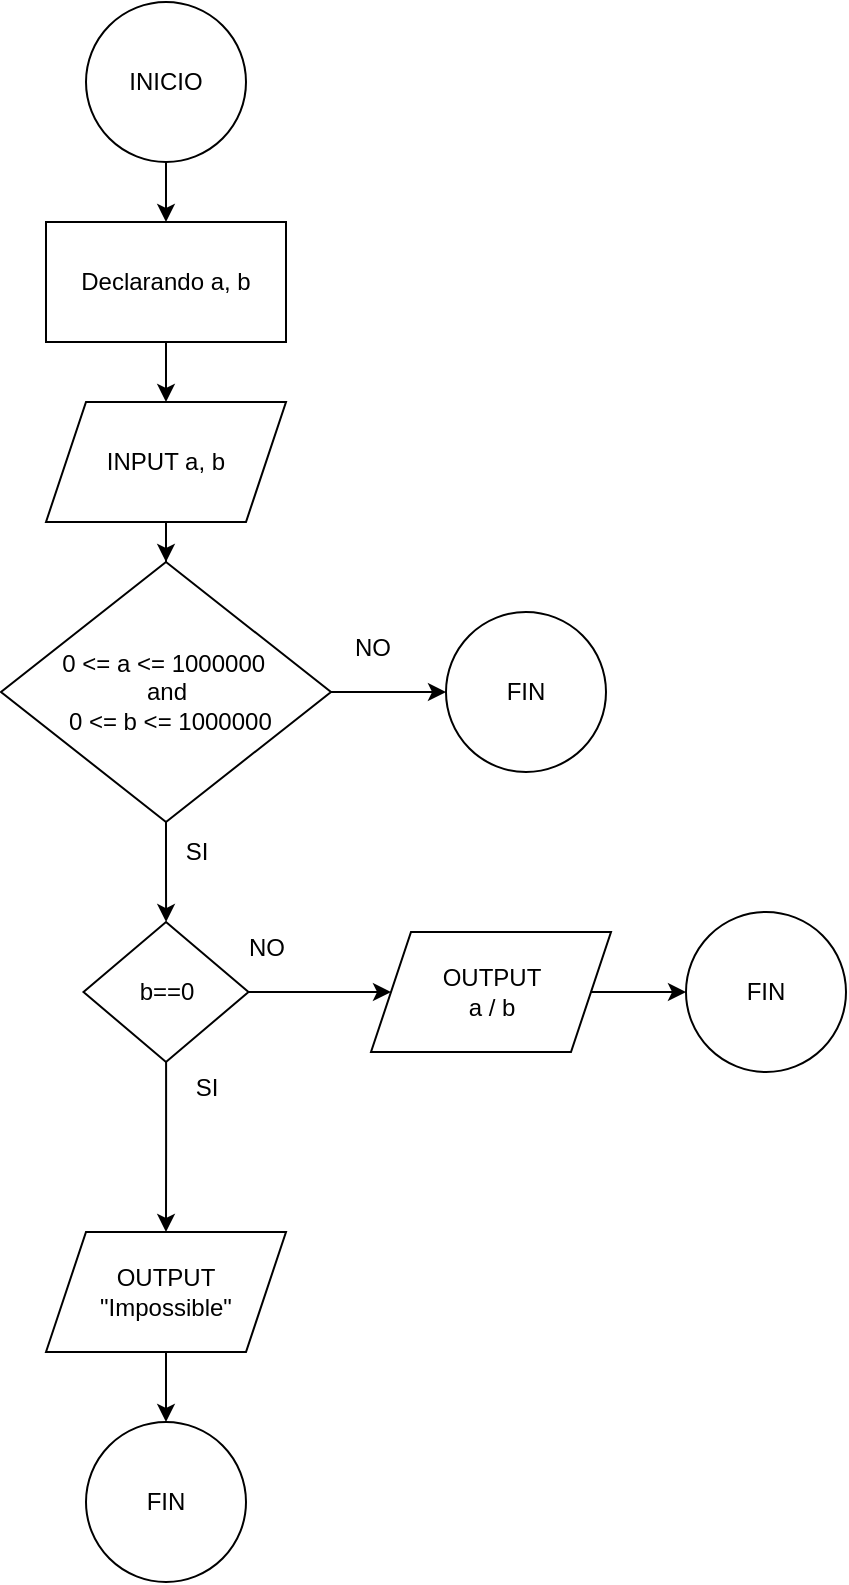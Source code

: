 <mxfile version="24.3.1" type="google">
  <diagram name="Página-1" id="WSUYWNs2lKOOS0F4oE7D">
    <mxGraphModel grid="1" page="1" gridSize="10" guides="1" tooltips="1" connect="1" arrows="1" fold="1" pageScale="1" pageWidth="827" pageHeight="1169" math="0" shadow="0">
      <root>
        <mxCell id="0" />
        <mxCell id="1" parent="0" />
        <mxCell id="WEaEPZ9T0ADmgaI839UJ-5" value="" style="edgeStyle=orthogonalEdgeStyle;rounded=0;orthogonalLoop=1;jettySize=auto;html=1;" edge="1" parent="1" source="WEaEPZ9T0ADmgaI839UJ-1" target="WEaEPZ9T0ADmgaI839UJ-4">
          <mxGeometry relative="1" as="geometry" />
        </mxCell>
        <mxCell id="WEaEPZ9T0ADmgaI839UJ-1" value="INICIO" style="ellipse;whiteSpace=wrap;html=1;" vertex="1" parent="1">
          <mxGeometry x="240" y="40" width="80" height="80" as="geometry" />
        </mxCell>
        <mxCell id="WEaEPZ9T0ADmgaI839UJ-7" value="" style="edgeStyle=orthogonalEdgeStyle;rounded=0;orthogonalLoop=1;jettySize=auto;html=1;" edge="1" parent="1" source="WEaEPZ9T0ADmgaI839UJ-4" target="WEaEPZ9T0ADmgaI839UJ-6">
          <mxGeometry relative="1" as="geometry" />
        </mxCell>
        <mxCell id="WEaEPZ9T0ADmgaI839UJ-4" value="Declarando a, b" style="whiteSpace=wrap;html=1;" vertex="1" parent="1">
          <mxGeometry x="220" y="150" width="120" height="60" as="geometry" />
        </mxCell>
        <mxCell id="WEaEPZ9T0ADmgaI839UJ-9" value="" style="edgeStyle=orthogonalEdgeStyle;rounded=0;orthogonalLoop=1;jettySize=auto;html=1;" edge="1" parent="1" source="WEaEPZ9T0ADmgaI839UJ-6" target="WEaEPZ9T0ADmgaI839UJ-8">
          <mxGeometry relative="1" as="geometry" />
        </mxCell>
        <mxCell id="WEaEPZ9T0ADmgaI839UJ-6" value="INPUT a, b" style="shape=parallelogram;perimeter=parallelogramPerimeter;whiteSpace=wrap;html=1;fixedSize=1;" vertex="1" parent="1">
          <mxGeometry x="220" y="240" width="120" height="60" as="geometry" />
        </mxCell>
        <mxCell id="WEaEPZ9T0ADmgaI839UJ-13" value="" style="edgeStyle=orthogonalEdgeStyle;rounded=0;orthogonalLoop=1;jettySize=auto;html=1;" edge="1" parent="1" source="WEaEPZ9T0ADmgaI839UJ-8" target="WEaEPZ9T0ADmgaI839UJ-12">
          <mxGeometry relative="1" as="geometry" />
        </mxCell>
        <mxCell id="WEaEPZ9T0ADmgaI839UJ-18" value="" style="edgeStyle=orthogonalEdgeStyle;rounded=0;orthogonalLoop=1;jettySize=auto;html=1;" edge="1" parent="1" source="WEaEPZ9T0ADmgaI839UJ-8" target="WEaEPZ9T0ADmgaI839UJ-17">
          <mxGeometry relative="1" as="geometry" />
        </mxCell>
        <mxCell id="WEaEPZ9T0ADmgaI839UJ-8" value="0 &amp;lt;= a &amp;lt;= 1000000&amp;nbsp;&lt;div&gt;and&lt;div&gt;&amp;nbsp;0 &amp;lt;= b &amp;lt;= 1000000&lt;/div&gt;&lt;/div&gt;" style="rhombus;whiteSpace=wrap;html=1;" vertex="1" parent="1">
          <mxGeometry x="197.5" y="320" width="165" height="130" as="geometry" />
        </mxCell>
        <mxCell id="WEaEPZ9T0ADmgaI839UJ-12" value="FIN" style="ellipse;whiteSpace=wrap;html=1;" vertex="1" parent="1">
          <mxGeometry x="420" y="345" width="80" height="80" as="geometry" />
        </mxCell>
        <mxCell id="WEaEPZ9T0ADmgaI839UJ-15" value="NO" style="text;html=1;align=center;verticalAlign=middle;resizable=0;points=[];autosize=1;strokeColor=none;fillColor=none;" vertex="1" parent="1">
          <mxGeometry x="362.5" y="348" width="40" height="30" as="geometry" />
        </mxCell>
        <mxCell id="WEaEPZ9T0ADmgaI839UJ-16" value="SI" style="text;html=1;align=center;verticalAlign=middle;resizable=0;points=[];autosize=1;strokeColor=none;fillColor=none;" vertex="1" parent="1">
          <mxGeometry x="280" y="450" width="30" height="30" as="geometry" />
        </mxCell>
        <mxCell id="WEaEPZ9T0ADmgaI839UJ-22" value="" style="edgeStyle=orthogonalEdgeStyle;rounded=0;orthogonalLoop=1;jettySize=auto;html=1;" edge="1" parent="1" source="WEaEPZ9T0ADmgaI839UJ-17" target="WEaEPZ9T0ADmgaI839UJ-21">
          <mxGeometry relative="1" as="geometry" />
        </mxCell>
        <mxCell id="WEaEPZ9T0ADmgaI839UJ-24" value="" style="edgeStyle=orthogonalEdgeStyle;rounded=0;orthogonalLoop=1;jettySize=auto;html=1;" edge="1" parent="1" source="WEaEPZ9T0ADmgaI839UJ-17" target="WEaEPZ9T0ADmgaI839UJ-23">
          <mxGeometry relative="1" as="geometry" />
        </mxCell>
        <mxCell id="WEaEPZ9T0ADmgaI839UJ-17" value="b==0" style="rhombus;whiteSpace=wrap;html=1;" vertex="1" parent="1">
          <mxGeometry x="238.75" y="500" width="82.5" height="70" as="geometry" />
        </mxCell>
        <mxCell id="WEaEPZ9T0ADmgaI839UJ-19" value="NO" style="text;html=1;align=center;verticalAlign=middle;resizable=0;points=[];autosize=1;strokeColor=none;fillColor=none;" vertex="1" parent="1">
          <mxGeometry x="310" y="498" width="40" height="30" as="geometry" />
        </mxCell>
        <mxCell id="WEaEPZ9T0ADmgaI839UJ-20" value="SI" style="text;html=1;align=center;verticalAlign=middle;resizable=0;points=[];autosize=1;strokeColor=none;fillColor=none;" vertex="1" parent="1">
          <mxGeometry x="285" y="568" width="30" height="30" as="geometry" />
        </mxCell>
        <mxCell id="WEaEPZ9T0ADmgaI839UJ-26" value="" style="edgeStyle=orthogonalEdgeStyle;rounded=0;orthogonalLoop=1;jettySize=auto;html=1;" edge="1" parent="1" source="WEaEPZ9T0ADmgaI839UJ-21" target="WEaEPZ9T0ADmgaI839UJ-25">
          <mxGeometry relative="1" as="geometry" />
        </mxCell>
        <mxCell id="WEaEPZ9T0ADmgaI839UJ-21" value="OUTPUT&lt;div&gt;a / b&lt;/div&gt;" style="shape=parallelogram;perimeter=parallelogramPerimeter;whiteSpace=wrap;html=1;fixedSize=1;" vertex="1" parent="1">
          <mxGeometry x="382.5" y="505" width="120" height="60" as="geometry" />
        </mxCell>
        <mxCell id="WEaEPZ9T0ADmgaI839UJ-28" value="" style="edgeStyle=orthogonalEdgeStyle;rounded=0;orthogonalLoop=1;jettySize=auto;html=1;" edge="1" parent="1" source="WEaEPZ9T0ADmgaI839UJ-23" target="WEaEPZ9T0ADmgaI839UJ-27">
          <mxGeometry relative="1" as="geometry" />
        </mxCell>
        <mxCell id="WEaEPZ9T0ADmgaI839UJ-23" value="OUTPUT &quot;Impossible&quot;" style="shape=parallelogram;perimeter=parallelogramPerimeter;whiteSpace=wrap;html=1;fixedSize=1;" vertex="1" parent="1">
          <mxGeometry x="220" y="655" width="120" height="60" as="geometry" />
        </mxCell>
        <mxCell id="WEaEPZ9T0ADmgaI839UJ-25" value="FIN" style="ellipse;whiteSpace=wrap;html=1;" vertex="1" parent="1">
          <mxGeometry x="540" y="495" width="80" height="80" as="geometry" />
        </mxCell>
        <mxCell id="WEaEPZ9T0ADmgaI839UJ-27" value="FIN" style="ellipse;whiteSpace=wrap;html=1;" vertex="1" parent="1">
          <mxGeometry x="240" y="750" width="80" height="80" as="geometry" />
        </mxCell>
      </root>
    </mxGraphModel>
  </diagram>
</mxfile>
